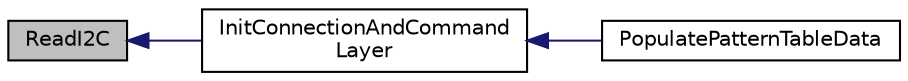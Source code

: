digraph "ReadI2C"
{
 // INTERACTIVE_SVG=YES
  edge [fontname="Helvetica",fontsize="10",labelfontname="Helvetica",labelfontsize="10"];
  node [fontname="Helvetica",fontsize="10",shape=record];
  rankdir="LR";
  Node1 [label="ReadI2C",height=0.2,width=0.4,color="black", fillcolor="grey75", style="filled", fontcolor="black"];
  Node1 -> Node2 [dir="back",color="midnightblue",fontsize="10",style="solid",fontname="Helvetica"];
  Node2 [label="InitConnectionAndCommand\lLayer",height=0.2,width=0.4,color="black", fillcolor="white", style="filled",URL="$dlpc347x__dual__samples_8c.html#a6d361351652414c38faa6afcee450975"];
  Node2 -> Node3 [dir="back",color="midnightblue",fontsize="10",style="solid",fontname="Helvetica"];
  Node3 [label="PopulatePatternTableData",height=0.2,width=0.4,color="black", fillcolor="white", style="filled",URL="$dlpc347x__dual__samples_8c.html#a05763d44aaff7d0f837f4bb22b39dc0f"];
}

